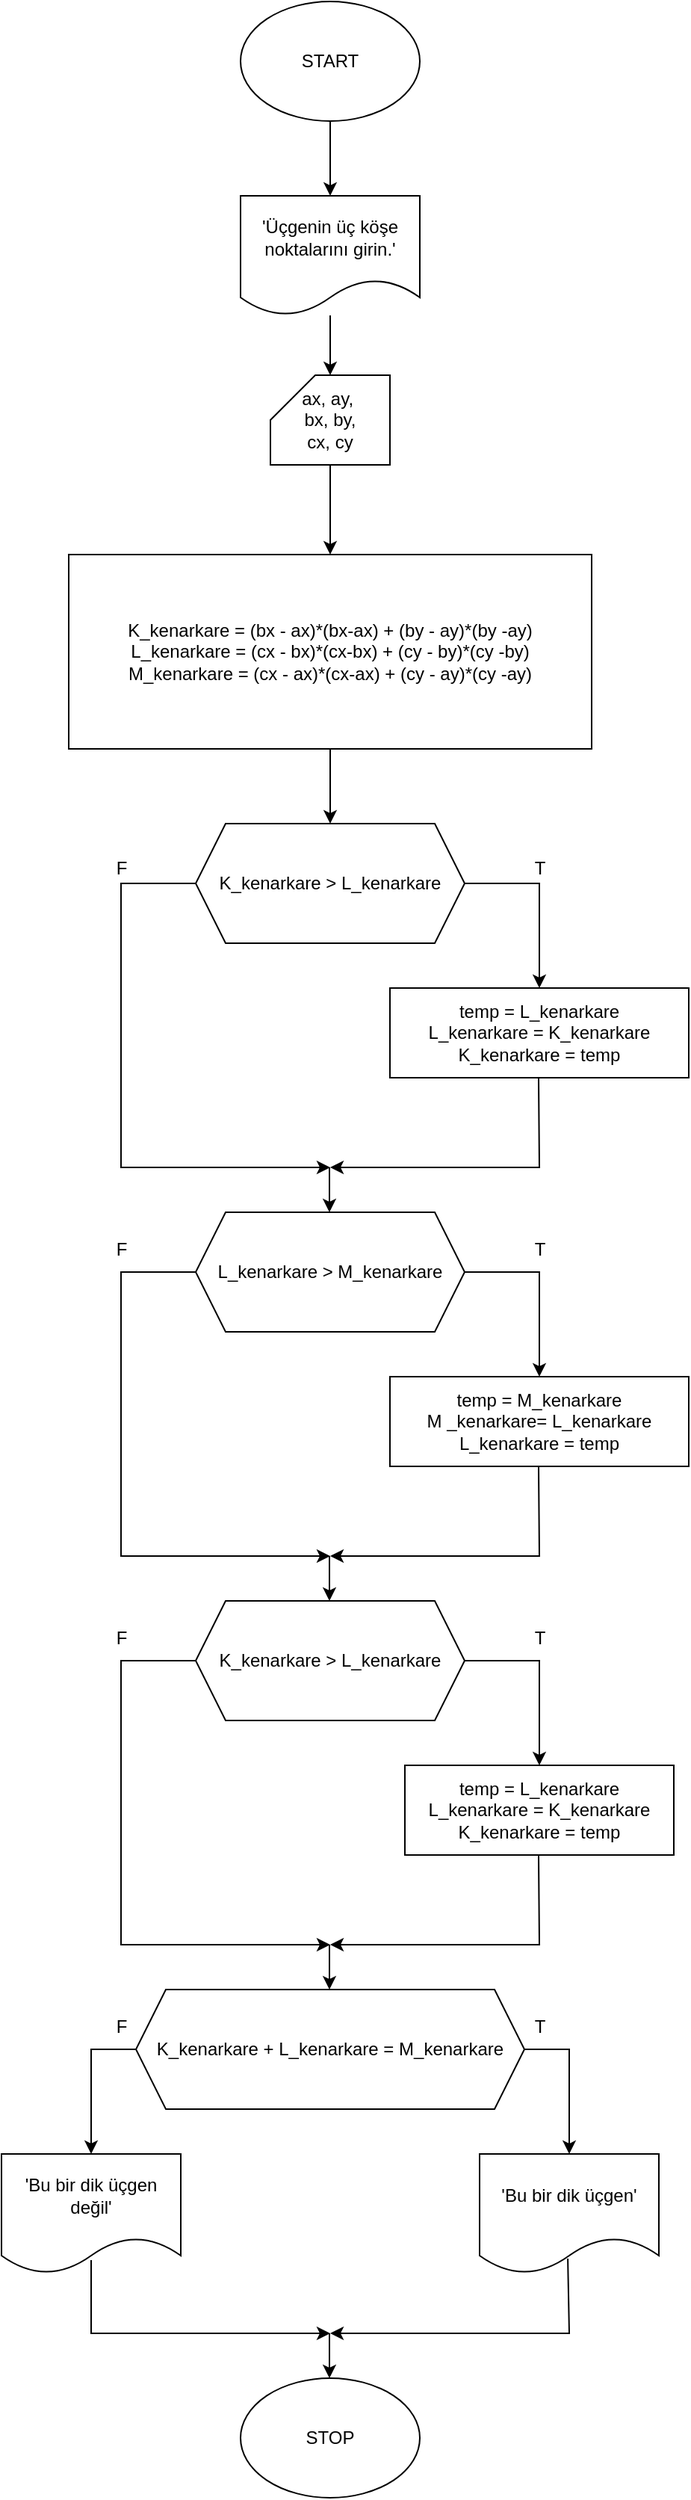 <mxfile version="24.8.4">
  <diagram name="Sayfa -1" id="Qmo8c-_sBwXkGCvEZV47">
    <mxGraphModel dx="794" dy="494" grid="1" gridSize="10" guides="1" tooltips="1" connect="1" arrows="1" fold="1" page="1" pageScale="1" pageWidth="827" pageHeight="1169" math="0" shadow="0">
      <root>
        <mxCell id="0" />
        <mxCell id="1" parent="0" />
        <mxCell id="X72S2jsAQp75nGiJENON-3" value="" style="edgeStyle=orthogonalEdgeStyle;rounded=0;orthogonalLoop=1;jettySize=auto;html=1;" parent="1" source="X72S2jsAQp75nGiJENON-1" target="X72S2jsAQp75nGiJENON-2" edge="1">
          <mxGeometry relative="1" as="geometry" />
        </mxCell>
        <mxCell id="X72S2jsAQp75nGiJENON-1" value="&lt;div&gt;START&lt;/div&gt;" style="ellipse;whiteSpace=wrap;html=1;" parent="1" vertex="1">
          <mxGeometry x="380" y="20" width="120" height="80" as="geometry" />
        </mxCell>
        <mxCell id="X72S2jsAQp75nGiJENON-5" value="" style="edgeStyle=orthogonalEdgeStyle;rounded=0;orthogonalLoop=1;jettySize=auto;html=1;" parent="1" source="X72S2jsAQp75nGiJENON-2" target="X72S2jsAQp75nGiJENON-4" edge="1">
          <mxGeometry relative="1" as="geometry" />
        </mxCell>
        <mxCell id="X72S2jsAQp75nGiJENON-2" value="&#39;Üçgenin üç köşe noktalarını girin.&#39;" style="shape=document;whiteSpace=wrap;html=1;boundedLbl=1;" parent="1" vertex="1">
          <mxGeometry x="380" y="150" width="120" height="80" as="geometry" />
        </mxCell>
        <mxCell id="X72S2jsAQp75nGiJENON-7" value="" style="edgeStyle=orthogonalEdgeStyle;rounded=0;orthogonalLoop=1;jettySize=auto;html=1;" parent="1" source="X72S2jsAQp75nGiJENON-4" target="X72S2jsAQp75nGiJENON-6" edge="1">
          <mxGeometry relative="1" as="geometry" />
        </mxCell>
        <mxCell id="X72S2jsAQp75nGiJENON-4" value="&lt;div&gt;ax, ay,&amp;nbsp;&lt;/div&gt;&lt;div&gt;bx, by,&lt;/div&gt;&lt;div&gt;cx, cy&lt;br&gt;&lt;/div&gt;" style="shape=card;whiteSpace=wrap;html=1;" parent="1" vertex="1">
          <mxGeometry x="400" y="270" width="80" height="60" as="geometry" />
        </mxCell>
        <mxCell id="X72S2jsAQp75nGiJENON-9" value="" style="edgeStyle=orthogonalEdgeStyle;rounded=0;orthogonalLoop=1;jettySize=auto;html=1;" parent="1" source="X72S2jsAQp75nGiJENON-6" target="X72S2jsAQp75nGiJENON-8" edge="1">
          <mxGeometry relative="1" as="geometry" />
        </mxCell>
        <mxCell id="X72S2jsAQp75nGiJENON-6" value="&lt;div&gt;K_kenarkare = (bx - ax)*(bx-ax) + (by - ay)*(by -ay)&lt;/div&gt;&lt;div&gt;L_kenarkare = (cx - bx)*(cx-bx) + (cy - by)*(cy -by)&lt;/div&gt;&lt;div&gt;M_kenarkare = (cx - ax)*(cx-ax) + (cy - ay)*(cy -ay)&lt;/div&gt;" style="rounded=0;whiteSpace=wrap;html=1;" parent="1" vertex="1">
          <mxGeometry x="265" y="390" width="350" height="130" as="geometry" />
        </mxCell>
        <mxCell id="X72S2jsAQp75nGiJENON-10" value="" style="endArrow=classic;html=1;rounded=0;entryX=0.5;entryY=0;entryDx=0;entryDy=0;" parent="1" target="X72S2jsAQp75nGiJENON-11" edge="1">
          <mxGeometry width="50" height="50" relative="1" as="geometry">
            <mxPoint x="530" y="610" as="sourcePoint" />
            <mxPoint x="580" y="670" as="targetPoint" />
            <Array as="points">
              <mxPoint x="580" y="610" />
            </Array>
          </mxGeometry>
        </mxCell>
        <mxCell id="X72S2jsAQp75nGiJENON-11" value="&lt;div&gt;temp = L_kenarkare&lt;/div&gt;&lt;div&gt;L_kenarkare = K_kenarkare&lt;/div&gt;&lt;div&gt;K_kenarkare = temp&lt;br&gt;&lt;/div&gt;" style="rounded=0;whiteSpace=wrap;html=1;" parent="1" vertex="1">
          <mxGeometry x="480" y="680" width="200" height="60" as="geometry" />
        </mxCell>
        <mxCell id="X72S2jsAQp75nGiJENON-13" value="" style="endArrow=classic;html=1;rounded=0;" parent="1" edge="1">
          <mxGeometry width="50" height="50" relative="1" as="geometry">
            <mxPoint x="350" y="610" as="sourcePoint" />
            <mxPoint x="440" y="800" as="targetPoint" />
            <Array as="points">
              <mxPoint x="300" y="610" />
              <mxPoint x="300" y="800" />
            </Array>
          </mxGeometry>
        </mxCell>
        <mxCell id="X72S2jsAQp75nGiJENON-14" value="" style="endArrow=classic;html=1;rounded=0;" parent="1" target="X72S2jsAQp75nGiJENON-8" edge="1">
          <mxGeometry width="50" height="50" relative="1" as="geometry">
            <mxPoint x="370" y="640" as="sourcePoint" />
            <mxPoint x="420" y="590" as="targetPoint" />
          </mxGeometry>
        </mxCell>
        <mxCell id="X72S2jsAQp75nGiJENON-8" value="K_kenarkare &amp;gt; L_kenarkare" style="shape=hexagon;perimeter=hexagonPerimeter2;whiteSpace=wrap;html=1;fixedSize=1;" parent="1" vertex="1">
          <mxGeometry x="350" y="570" width="180" height="80" as="geometry" />
        </mxCell>
        <mxCell id="X72S2jsAQp75nGiJENON-15" value="" style="endArrow=classic;html=1;rounded=0;" parent="1" edge="1">
          <mxGeometry width="50" height="50" relative="1" as="geometry">
            <mxPoint x="579.5" y="740" as="sourcePoint" />
            <mxPoint x="440" y="800" as="targetPoint" />
            <Array as="points">
              <mxPoint x="580" y="800" />
            </Array>
          </mxGeometry>
        </mxCell>
        <mxCell id="X72S2jsAQp75nGiJENON-17" value="" style="endArrow=classic;html=1;rounded=0;" parent="1" edge="1">
          <mxGeometry width="50" height="50" relative="1" as="geometry">
            <mxPoint x="439.5" y="800" as="sourcePoint" />
            <mxPoint x="439.5" y="830" as="targetPoint" />
          </mxGeometry>
        </mxCell>
        <mxCell id="X72S2jsAQp75nGiJENON-18" value="" style="endArrow=classic;html=1;rounded=0;entryX=0.5;entryY=0;entryDx=0;entryDy=0;" parent="1" target="X72S2jsAQp75nGiJENON-19" edge="1">
          <mxGeometry width="50" height="50" relative="1" as="geometry">
            <mxPoint x="530" y="870" as="sourcePoint" />
            <mxPoint x="580" y="930" as="targetPoint" />
            <Array as="points">
              <mxPoint x="580" y="870" />
            </Array>
          </mxGeometry>
        </mxCell>
        <mxCell id="X72S2jsAQp75nGiJENON-19" value="&lt;div&gt;temp = M_kenarkare&lt;br&gt;&lt;/div&gt;&lt;div&gt;M _kenarkare= L_kenarkare&lt;br&gt;&lt;/div&gt;&lt;div&gt;L_kenarkare = temp&lt;br&gt;&lt;/div&gt;" style="rounded=0;whiteSpace=wrap;html=1;" parent="1" vertex="1">
          <mxGeometry x="480" y="940" width="200" height="60" as="geometry" />
        </mxCell>
        <mxCell id="X72S2jsAQp75nGiJENON-20" value="" style="endArrow=classic;html=1;rounded=0;" parent="1" edge="1">
          <mxGeometry width="50" height="50" relative="1" as="geometry">
            <mxPoint x="350" y="870" as="sourcePoint" />
            <mxPoint x="440" y="1060" as="targetPoint" />
            <Array as="points">
              <mxPoint x="300" y="870" />
              <mxPoint x="300" y="1060" />
            </Array>
          </mxGeometry>
        </mxCell>
        <mxCell id="X72S2jsAQp75nGiJENON-21" value="" style="endArrow=classic;html=1;rounded=0;" parent="1" target="X72S2jsAQp75nGiJENON-22" edge="1">
          <mxGeometry width="50" height="50" relative="1" as="geometry">
            <mxPoint x="370" y="900" as="sourcePoint" />
            <mxPoint x="420" y="850" as="targetPoint" />
          </mxGeometry>
        </mxCell>
        <mxCell id="X72S2jsAQp75nGiJENON-22" value="L_kenarkare &amp;gt; M_kenarkare" style="shape=hexagon;perimeter=hexagonPerimeter2;whiteSpace=wrap;html=1;fixedSize=1;" parent="1" vertex="1">
          <mxGeometry x="350" y="830" width="180" height="80" as="geometry" />
        </mxCell>
        <mxCell id="X72S2jsAQp75nGiJENON-23" value="" style="endArrow=classic;html=1;rounded=0;" parent="1" edge="1">
          <mxGeometry width="50" height="50" relative="1" as="geometry">
            <mxPoint x="579.5" y="1000" as="sourcePoint" />
            <mxPoint x="440" y="1060" as="targetPoint" />
            <Array as="points">
              <mxPoint x="580" y="1060" />
            </Array>
          </mxGeometry>
        </mxCell>
        <mxCell id="X72S2jsAQp75nGiJENON-24" value="" style="endArrow=classic;html=1;rounded=0;" parent="1" edge="1">
          <mxGeometry width="50" height="50" relative="1" as="geometry">
            <mxPoint x="439.5" y="1060" as="sourcePoint" />
            <mxPoint x="439.5" y="1090" as="targetPoint" />
          </mxGeometry>
        </mxCell>
        <mxCell id="X72S2jsAQp75nGiJENON-25" value="" style="endArrow=classic;html=1;rounded=0;entryX=0.5;entryY=0;entryDx=0;entryDy=0;" parent="1" target="X72S2jsAQp75nGiJENON-26" edge="1">
          <mxGeometry width="50" height="50" relative="1" as="geometry">
            <mxPoint x="530" y="1130" as="sourcePoint" />
            <mxPoint x="580" y="1190" as="targetPoint" />
            <Array as="points">
              <mxPoint x="580" y="1130" />
            </Array>
          </mxGeometry>
        </mxCell>
        <mxCell id="X72S2jsAQp75nGiJENON-26" value="&lt;div&gt;temp = L_kenarkare&lt;/div&gt;&lt;div&gt;L_kenarkare = K_kenarkare&lt;/div&gt;&lt;div&gt;K_kenarkare = temp&lt;br&gt;&lt;/div&gt;" style="rounded=0;whiteSpace=wrap;html=1;" parent="1" vertex="1">
          <mxGeometry x="490" y="1200" width="180" height="60" as="geometry" />
        </mxCell>
        <mxCell id="X72S2jsAQp75nGiJENON-27" value="" style="endArrow=classic;html=1;rounded=0;" parent="1" edge="1">
          <mxGeometry width="50" height="50" relative="1" as="geometry">
            <mxPoint x="350" y="1130" as="sourcePoint" />
            <mxPoint x="440" y="1320" as="targetPoint" />
            <Array as="points">
              <mxPoint x="300" y="1130" />
              <mxPoint x="300" y="1320" />
            </Array>
          </mxGeometry>
        </mxCell>
        <mxCell id="X72S2jsAQp75nGiJENON-28" value="" style="endArrow=classic;html=1;rounded=0;" parent="1" target="X72S2jsAQp75nGiJENON-29" edge="1">
          <mxGeometry width="50" height="50" relative="1" as="geometry">
            <mxPoint x="370" y="1160" as="sourcePoint" />
            <mxPoint x="420" y="1110" as="targetPoint" />
          </mxGeometry>
        </mxCell>
        <mxCell id="X72S2jsAQp75nGiJENON-29" value="K_kenarkare &amp;gt; L_kenarkare" style="shape=hexagon;perimeter=hexagonPerimeter2;whiteSpace=wrap;html=1;fixedSize=1;" parent="1" vertex="1">
          <mxGeometry x="350" y="1090" width="180" height="80" as="geometry" />
        </mxCell>
        <mxCell id="X72S2jsAQp75nGiJENON-30" value="" style="endArrow=classic;html=1;rounded=0;" parent="1" edge="1">
          <mxGeometry width="50" height="50" relative="1" as="geometry">
            <mxPoint x="579.5" y="1260" as="sourcePoint" />
            <mxPoint x="440" y="1320" as="targetPoint" />
            <Array as="points">
              <mxPoint x="580" y="1320" />
            </Array>
          </mxGeometry>
        </mxCell>
        <mxCell id="X72S2jsAQp75nGiJENON-31" value="" style="endArrow=classic;html=1;rounded=0;" parent="1" edge="1">
          <mxGeometry width="50" height="50" relative="1" as="geometry">
            <mxPoint x="439.5" y="1320" as="sourcePoint" />
            <mxPoint x="439.5" y="1350" as="targetPoint" />
          </mxGeometry>
        </mxCell>
        <mxCell id="X72S2jsAQp75nGiJENON-32" value="" style="endArrow=classic;html=1;rounded=0;entryX=0.5;entryY=0;entryDx=0;entryDy=0;" parent="1" edge="1" target="X72S2jsAQp75nGiJENON-39">
          <mxGeometry width="50" height="50" relative="1" as="geometry">
            <mxPoint x="530" y="1390" as="sourcePoint" />
            <mxPoint x="580" y="1460" as="targetPoint" />
            <Array as="points">
              <mxPoint x="600" y="1390" />
            </Array>
          </mxGeometry>
        </mxCell>
        <mxCell id="X72S2jsAQp75nGiJENON-34" value="" style="endArrow=classic;html=1;rounded=0;entryX=0.5;entryY=0;entryDx=0;entryDy=0;" parent="1" target="X72S2jsAQp75nGiJENON-40" edge="1">
          <mxGeometry width="50" height="50" relative="1" as="geometry">
            <mxPoint x="350" y="1390" as="sourcePoint" />
            <mxPoint x="300" y="1450" as="targetPoint" />
            <Array as="points">
              <mxPoint x="280" y="1390" />
            </Array>
          </mxGeometry>
        </mxCell>
        <mxCell id="X72S2jsAQp75nGiJENON-35" value="" style="endArrow=classic;html=1;rounded=0;" parent="1" target="X72S2jsAQp75nGiJENON-36" edge="1">
          <mxGeometry width="50" height="50" relative="1" as="geometry">
            <mxPoint x="370" y="1420" as="sourcePoint" />
            <mxPoint x="420" y="1370" as="targetPoint" />
          </mxGeometry>
        </mxCell>
        <mxCell id="X72S2jsAQp75nGiJENON-36" value="K_kenarkare + L_kenarkare = M_kenarkare" style="shape=hexagon;perimeter=hexagonPerimeter2;whiteSpace=wrap;html=1;fixedSize=1;" parent="1" vertex="1">
          <mxGeometry x="310" y="1350" width="260" height="80" as="geometry" />
        </mxCell>
        <mxCell id="X72S2jsAQp75nGiJENON-37" value="" style="endArrow=classic;html=1;rounded=0;exitX=0.492;exitY=0.875;exitDx=0;exitDy=0;exitPerimeter=0;" parent="1" edge="1" source="X72S2jsAQp75nGiJENON-39">
          <mxGeometry width="50" height="50" relative="1" as="geometry">
            <mxPoint x="600" y="1550" as="sourcePoint" />
            <mxPoint x="440" y="1580" as="targetPoint" />
            <Array as="points">
              <mxPoint x="600" y="1580" />
            </Array>
          </mxGeometry>
        </mxCell>
        <mxCell id="X72S2jsAQp75nGiJENON-38" value="" style="endArrow=classic;html=1;rounded=0;" parent="1" edge="1">
          <mxGeometry width="50" height="50" relative="1" as="geometry">
            <mxPoint x="439.5" y="1580" as="sourcePoint" />
            <mxPoint x="439.5" y="1610" as="targetPoint" />
          </mxGeometry>
        </mxCell>
        <mxCell id="X72S2jsAQp75nGiJENON-39" value="&#39;Bu bir dik üçgen&#39;" style="shape=document;whiteSpace=wrap;html=1;boundedLbl=1;" parent="1" vertex="1">
          <mxGeometry x="540" y="1460" width="120" height="80" as="geometry" />
        </mxCell>
        <mxCell id="X72S2jsAQp75nGiJENON-40" value="&#39;Bu bir dik üçgen değil&#39;" style="shape=document;whiteSpace=wrap;html=1;boundedLbl=1;" parent="1" vertex="1">
          <mxGeometry x="220" y="1460" width="120" height="80" as="geometry" />
        </mxCell>
        <mxCell id="X72S2jsAQp75nGiJENON-41" value="" style="endArrow=classic;html=1;rounded=0;exitX=0.5;exitY=0.888;exitDx=0;exitDy=0;exitPerimeter=0;" parent="1" source="X72S2jsAQp75nGiJENON-40" edge="1">
          <mxGeometry width="50" height="50" relative="1" as="geometry">
            <mxPoint x="300" y="1540" as="sourcePoint" />
            <mxPoint x="440" y="1580" as="targetPoint" />
            <Array as="points">
              <mxPoint x="280" y="1580" />
            </Array>
          </mxGeometry>
        </mxCell>
        <mxCell id="X72S2jsAQp75nGiJENON-42" value="T" style="text;html=1;align=center;verticalAlign=middle;resizable=0;points=[];autosize=1;strokeColor=none;fillColor=none;" parent="1" vertex="1">
          <mxGeometry x="565" y="585" width="30" height="30" as="geometry" />
        </mxCell>
        <mxCell id="X72S2jsAQp75nGiJENON-43" value="F" style="text;html=1;align=center;verticalAlign=middle;resizable=0;points=[];autosize=1;strokeColor=none;fillColor=none;" parent="1" vertex="1">
          <mxGeometry x="285" y="585" width="30" height="30" as="geometry" />
        </mxCell>
        <mxCell id="X72S2jsAQp75nGiJENON-44" value="T" style="text;html=1;align=center;verticalAlign=middle;resizable=0;points=[];autosize=1;strokeColor=none;fillColor=none;" parent="1" vertex="1">
          <mxGeometry x="565" y="1360" width="30" height="30" as="geometry" />
        </mxCell>
        <mxCell id="X72S2jsAQp75nGiJENON-45" value="T" style="text;html=1;align=center;verticalAlign=middle;resizable=0;points=[];autosize=1;strokeColor=none;fillColor=none;" parent="1" vertex="1">
          <mxGeometry x="565" y="1100" width="30" height="30" as="geometry" />
        </mxCell>
        <mxCell id="X72S2jsAQp75nGiJENON-46" value="T" style="text;html=1;align=center;verticalAlign=middle;resizable=0;points=[];autosize=1;strokeColor=none;fillColor=none;" parent="1" vertex="1">
          <mxGeometry x="565" y="840" width="30" height="30" as="geometry" />
        </mxCell>
        <mxCell id="X72S2jsAQp75nGiJENON-47" value="F" style="text;html=1;align=center;verticalAlign=middle;resizable=0;points=[];autosize=1;strokeColor=none;fillColor=none;" parent="1" vertex="1">
          <mxGeometry x="285" y="1360" width="30" height="30" as="geometry" />
        </mxCell>
        <mxCell id="X72S2jsAQp75nGiJENON-48" value="F" style="text;html=1;align=center;verticalAlign=middle;resizable=0;points=[];autosize=1;strokeColor=none;fillColor=none;" parent="1" vertex="1">
          <mxGeometry x="285" y="1100" width="30" height="30" as="geometry" />
        </mxCell>
        <mxCell id="X72S2jsAQp75nGiJENON-49" value="F" style="text;html=1;align=center;verticalAlign=middle;resizable=0;points=[];autosize=1;strokeColor=none;fillColor=none;" parent="1" vertex="1">
          <mxGeometry x="285" y="840" width="30" height="30" as="geometry" />
        </mxCell>
        <mxCell id="X72S2jsAQp75nGiJENON-50" value="STOP" style="ellipse;whiteSpace=wrap;html=1;" parent="1" vertex="1">
          <mxGeometry x="380" y="1610" width="120" height="80" as="geometry" />
        </mxCell>
      </root>
    </mxGraphModel>
  </diagram>
</mxfile>
